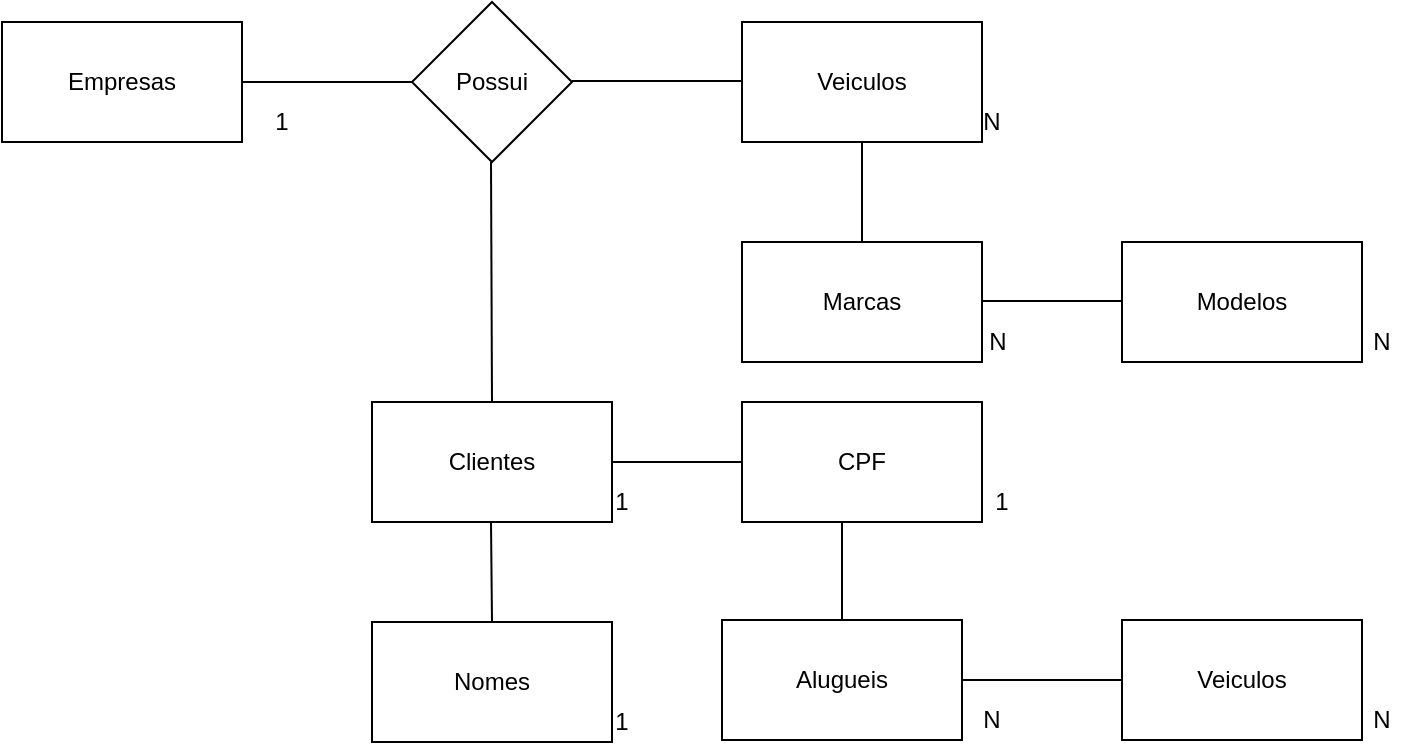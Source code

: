 <mxfile version="14.4.2" type="device"><diagram id="1xTBFkmwMjgVZv1SSkeX" name="Page-1"><mxGraphModel dx="2062" dy="705" grid="1" gridSize="10" guides="1" tooltips="1" connect="1" arrows="1" fold="1" page="1" pageScale="1" pageWidth="827" pageHeight="1169" math="0" shadow="0"><root><mxCell id="0"/><mxCell id="1" parent="0"/><mxCell id="frDsuI0Wx6Y4sbji60e2-1" value="Empresas" style="rounded=0;whiteSpace=wrap;html=1;" vertex="1" parent="1"><mxGeometry x="70" y="90" width="120" height="60" as="geometry"/></mxCell><mxCell id="frDsuI0Wx6Y4sbji60e2-2" value="Possui" style="rhombus;whiteSpace=wrap;html=1;" vertex="1" parent="1"><mxGeometry x="275" y="80" width="80" height="80" as="geometry"/></mxCell><mxCell id="frDsuI0Wx6Y4sbji60e2-3" value="" style="endArrow=none;html=1;entryX=0;entryY=0.5;entryDx=0;entryDy=0;exitX=1;exitY=0.5;exitDx=0;exitDy=0;" edge="1" parent="1" source="frDsuI0Wx6Y4sbji60e2-1" target="frDsuI0Wx6Y4sbji60e2-2"><mxGeometry width="50" height="50" relative="1" as="geometry"><mxPoint x="190" y="130" as="sourcePoint"/><mxPoint x="240" y="80" as="targetPoint"/></mxGeometry></mxCell><mxCell id="frDsuI0Wx6Y4sbji60e2-4" value="" style="endArrow=none;html=1;entryX=0;entryY=0.5;entryDx=0;entryDy=0;exitX=1;exitY=0.5;exitDx=0;exitDy=0;" edge="1" parent="1"><mxGeometry width="50" height="50" relative="1" as="geometry"><mxPoint x="355" y="119.5" as="sourcePoint"/><mxPoint x="440" y="119.5" as="targetPoint"/></mxGeometry></mxCell><mxCell id="frDsuI0Wx6Y4sbji60e2-5" value="Veiculos" style="rounded=0;whiteSpace=wrap;html=1;" vertex="1" parent="1"><mxGeometry x="440" y="90" width="120" height="60" as="geometry"/></mxCell><mxCell id="frDsuI0Wx6Y4sbji60e2-6" value="" style="endArrow=none;html=1;" edge="1" parent="1"><mxGeometry width="50" height="50" relative="1" as="geometry"><mxPoint x="500" y="200" as="sourcePoint"/><mxPoint x="500" y="150" as="targetPoint"/></mxGeometry></mxCell><mxCell id="frDsuI0Wx6Y4sbji60e2-7" value="Marcas" style="rounded=0;whiteSpace=wrap;html=1;" vertex="1" parent="1"><mxGeometry x="440" y="200" width="120" height="60" as="geometry"/></mxCell><mxCell id="frDsuI0Wx6Y4sbji60e2-8" value="" style="endArrow=none;html=1;" edge="1" parent="1"><mxGeometry width="50" height="50" relative="1" as="geometry"><mxPoint x="560" y="229.5" as="sourcePoint"/><mxPoint x="630" y="229.5" as="targetPoint"/></mxGeometry></mxCell><mxCell id="frDsuI0Wx6Y4sbji60e2-9" value="Modelos" style="rounded=0;whiteSpace=wrap;html=1;" vertex="1" parent="1"><mxGeometry x="630" y="200" width="120" height="60" as="geometry"/></mxCell><mxCell id="frDsuI0Wx6Y4sbji60e2-10" value="" style="endArrow=none;html=1;exitX=0.5;exitY=0;exitDx=0;exitDy=0;" edge="1" parent="1" source="frDsuI0Wx6Y4sbji60e2-11"><mxGeometry width="50" height="50" relative="1" as="geometry"><mxPoint x="314.5" y="230" as="sourcePoint"/><mxPoint x="314.5" y="160" as="targetPoint"/></mxGeometry></mxCell><mxCell id="frDsuI0Wx6Y4sbji60e2-11" value="Clientes" style="rounded=0;whiteSpace=wrap;html=1;" vertex="1" parent="1"><mxGeometry x="255" y="280" width="120" height="60" as="geometry"/></mxCell><mxCell id="frDsuI0Wx6Y4sbji60e2-12" value="" style="endArrow=none;html=1;entryX=1;entryY=0.5;entryDx=0;entryDy=0;" edge="1" parent="1" source="frDsuI0Wx6Y4sbji60e2-13" target="frDsuI0Wx6Y4sbji60e2-11"><mxGeometry width="50" height="50" relative="1" as="geometry"><mxPoint x="365" y="350" as="sourcePoint"/><mxPoint x="380" y="320" as="targetPoint"/><Array as="points"/></mxGeometry></mxCell><mxCell id="frDsuI0Wx6Y4sbji60e2-13" value="CPF" style="rounded=0;whiteSpace=wrap;html=1;" vertex="1" parent="1"><mxGeometry x="440" y="280" width="120" height="60" as="geometry"/></mxCell><mxCell id="frDsuI0Wx6Y4sbji60e2-14" value="" style="endArrow=none;html=1;" edge="1" parent="1"><mxGeometry width="50" height="50" relative="1" as="geometry"><mxPoint x="315" y="390" as="sourcePoint"/><mxPoint x="314.5" y="340" as="targetPoint"/></mxGeometry></mxCell><mxCell id="frDsuI0Wx6Y4sbji60e2-15" value="Nomes" style="rounded=0;whiteSpace=wrap;html=1;" vertex="1" parent="1"><mxGeometry x="255" y="390" width="120" height="60" as="geometry"/></mxCell><mxCell id="frDsuI0Wx6Y4sbji60e2-18" value="" style="endArrow=none;html=1;entryX=0.5;entryY=0;entryDx=0;entryDy=0;" edge="1" parent="1" target="frDsuI0Wx6Y4sbji60e2-20"><mxGeometry width="50" height="50" relative="1" as="geometry"><mxPoint x="490" y="340" as="sourcePoint"/><mxPoint x="490" y="380" as="targetPoint"/></mxGeometry></mxCell><mxCell id="frDsuI0Wx6Y4sbji60e2-20" value="Alugueis" style="rounded=0;whiteSpace=wrap;html=1;" vertex="1" parent="1"><mxGeometry x="430" y="389" width="120" height="60" as="geometry"/></mxCell><mxCell id="frDsuI0Wx6Y4sbji60e2-21" value="Veiculos" style="rounded=0;whiteSpace=wrap;html=1;" vertex="1" parent="1"><mxGeometry x="630" y="389" width="120" height="60" as="geometry"/></mxCell><mxCell id="frDsuI0Wx6Y4sbji60e2-22" value="" style="endArrow=none;html=1;entryX=1;entryY=0.5;entryDx=0;entryDy=0;" edge="1" parent="1" source="frDsuI0Wx6Y4sbji60e2-21" target="frDsuI0Wx6Y4sbji60e2-20"><mxGeometry width="50" height="50" relative="1" as="geometry"><mxPoint x="490" y="480" as="sourcePoint"/><mxPoint x="570" y="431" as="targetPoint"/><Array as="points"/></mxGeometry></mxCell><mxCell id="frDsuI0Wx6Y4sbji60e2-25" value="N" style="text;html=1;strokeColor=none;fillColor=none;align=center;verticalAlign=middle;whiteSpace=wrap;rounded=0;" vertex="1" parent="1"><mxGeometry x="545" y="130" width="40" height="20" as="geometry"/></mxCell><mxCell id="frDsuI0Wx6Y4sbji60e2-26" value="N" style="text;html=1;strokeColor=none;fillColor=none;align=center;verticalAlign=middle;whiteSpace=wrap;rounded=0;" vertex="1" parent="1"><mxGeometry x="548" y="240" width="40" height="20" as="geometry"/></mxCell><mxCell id="frDsuI0Wx6Y4sbji60e2-27" value="N" style="text;html=1;strokeColor=none;fillColor=none;align=center;verticalAlign=middle;whiteSpace=wrap;rounded=0;" vertex="1" parent="1"><mxGeometry x="740" y="429" width="40" height="20" as="geometry"/></mxCell><mxCell id="frDsuI0Wx6Y4sbji60e2-28" value="N" style="text;html=1;strokeColor=none;fillColor=none;align=center;verticalAlign=middle;whiteSpace=wrap;rounded=0;" vertex="1" parent="1"><mxGeometry x="545" y="429" width="40" height="20" as="geometry"/></mxCell><mxCell id="frDsuI0Wx6Y4sbji60e2-29" value="1" style="text;html=1;strokeColor=none;fillColor=none;align=center;verticalAlign=middle;whiteSpace=wrap;rounded=0;" vertex="1" parent="1"><mxGeometry x="550" y="320" width="40" height="20" as="geometry"/></mxCell><mxCell id="frDsuI0Wx6Y4sbji60e2-31" value="1" style="text;html=1;strokeColor=none;fillColor=none;align=center;verticalAlign=middle;whiteSpace=wrap;rounded=0;" vertex="1" parent="1"><mxGeometry x="360" y="430" width="40" height="20" as="geometry"/></mxCell><mxCell id="frDsuI0Wx6Y4sbji60e2-34" value="N" style="text;html=1;strokeColor=none;fillColor=none;align=center;verticalAlign=middle;whiteSpace=wrap;rounded=0;" vertex="1" parent="1"><mxGeometry x="740" y="240" width="40" height="20" as="geometry"/></mxCell><mxCell id="frDsuI0Wx6Y4sbji60e2-35" value="1" style="text;html=1;strokeColor=none;fillColor=none;align=center;verticalAlign=middle;whiteSpace=wrap;rounded=0;" vertex="1" parent="1"><mxGeometry x="360" y="320" width="40" height="20" as="geometry"/></mxCell><mxCell id="frDsuI0Wx6Y4sbji60e2-37" value="1" style="text;html=1;strokeColor=none;fillColor=none;align=center;verticalAlign=middle;whiteSpace=wrap;rounded=0;" vertex="1" parent="1"><mxGeometry x="190" y="130" width="40" height="20" as="geometry"/></mxCell></root></mxGraphModel></diagram></mxfile>